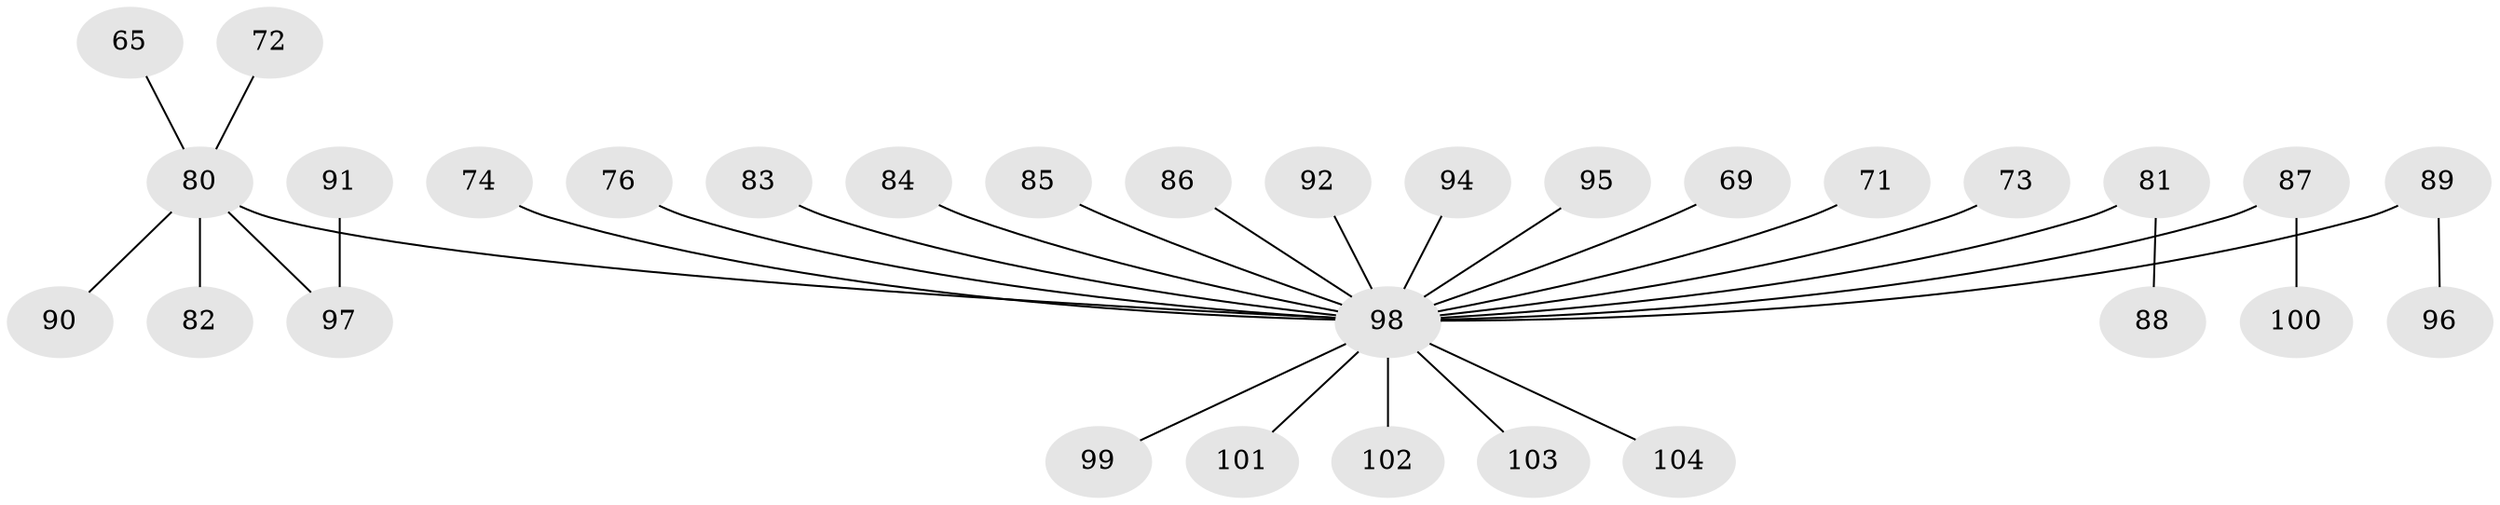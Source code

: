 // original degree distribution, {2: 0.20192307692307693, 4: 0.0673076923076923, 6: 0.038461538461538464, 5: 0.028846153846153848, 3: 0.1346153846153846, 1: 0.5288461538461539}
// Generated by graph-tools (version 1.1) at 2025/56/03/04/25 21:56:08]
// undirected, 31 vertices, 30 edges
graph export_dot {
graph [start="1"]
  node [color=gray90,style=filled];
  65;
  69;
  71;
  72;
  73;
  74;
  76;
  80 [super="+41+45+50+51+77"];
  81;
  82;
  83;
  84;
  85;
  86;
  87;
  88;
  89;
  90;
  91;
  92;
  94;
  95;
  96;
  97 [super="+78"];
  98 [super="+34+37+57+93+48+53+60+61+68+70+59+62+64+79"];
  99;
  100;
  101;
  102;
  103;
  104;
  65 -- 80;
  69 -- 98;
  71 -- 98;
  72 -- 80;
  73 -- 98;
  74 -- 98;
  76 -- 98;
  80 -- 90;
  80 -- 98;
  80 -- 97;
  80 -- 82;
  81 -- 88;
  81 -- 98;
  83 -- 98;
  84 -- 98;
  85 -- 98;
  86 -- 98;
  87 -- 100;
  87 -- 98;
  89 -- 96;
  89 -- 98;
  91 -- 97;
  92 -- 98;
  94 -- 98;
  95 -- 98;
  98 -- 103;
  98 -- 104;
  98 -- 101;
  98 -- 99;
  98 -- 102;
}
